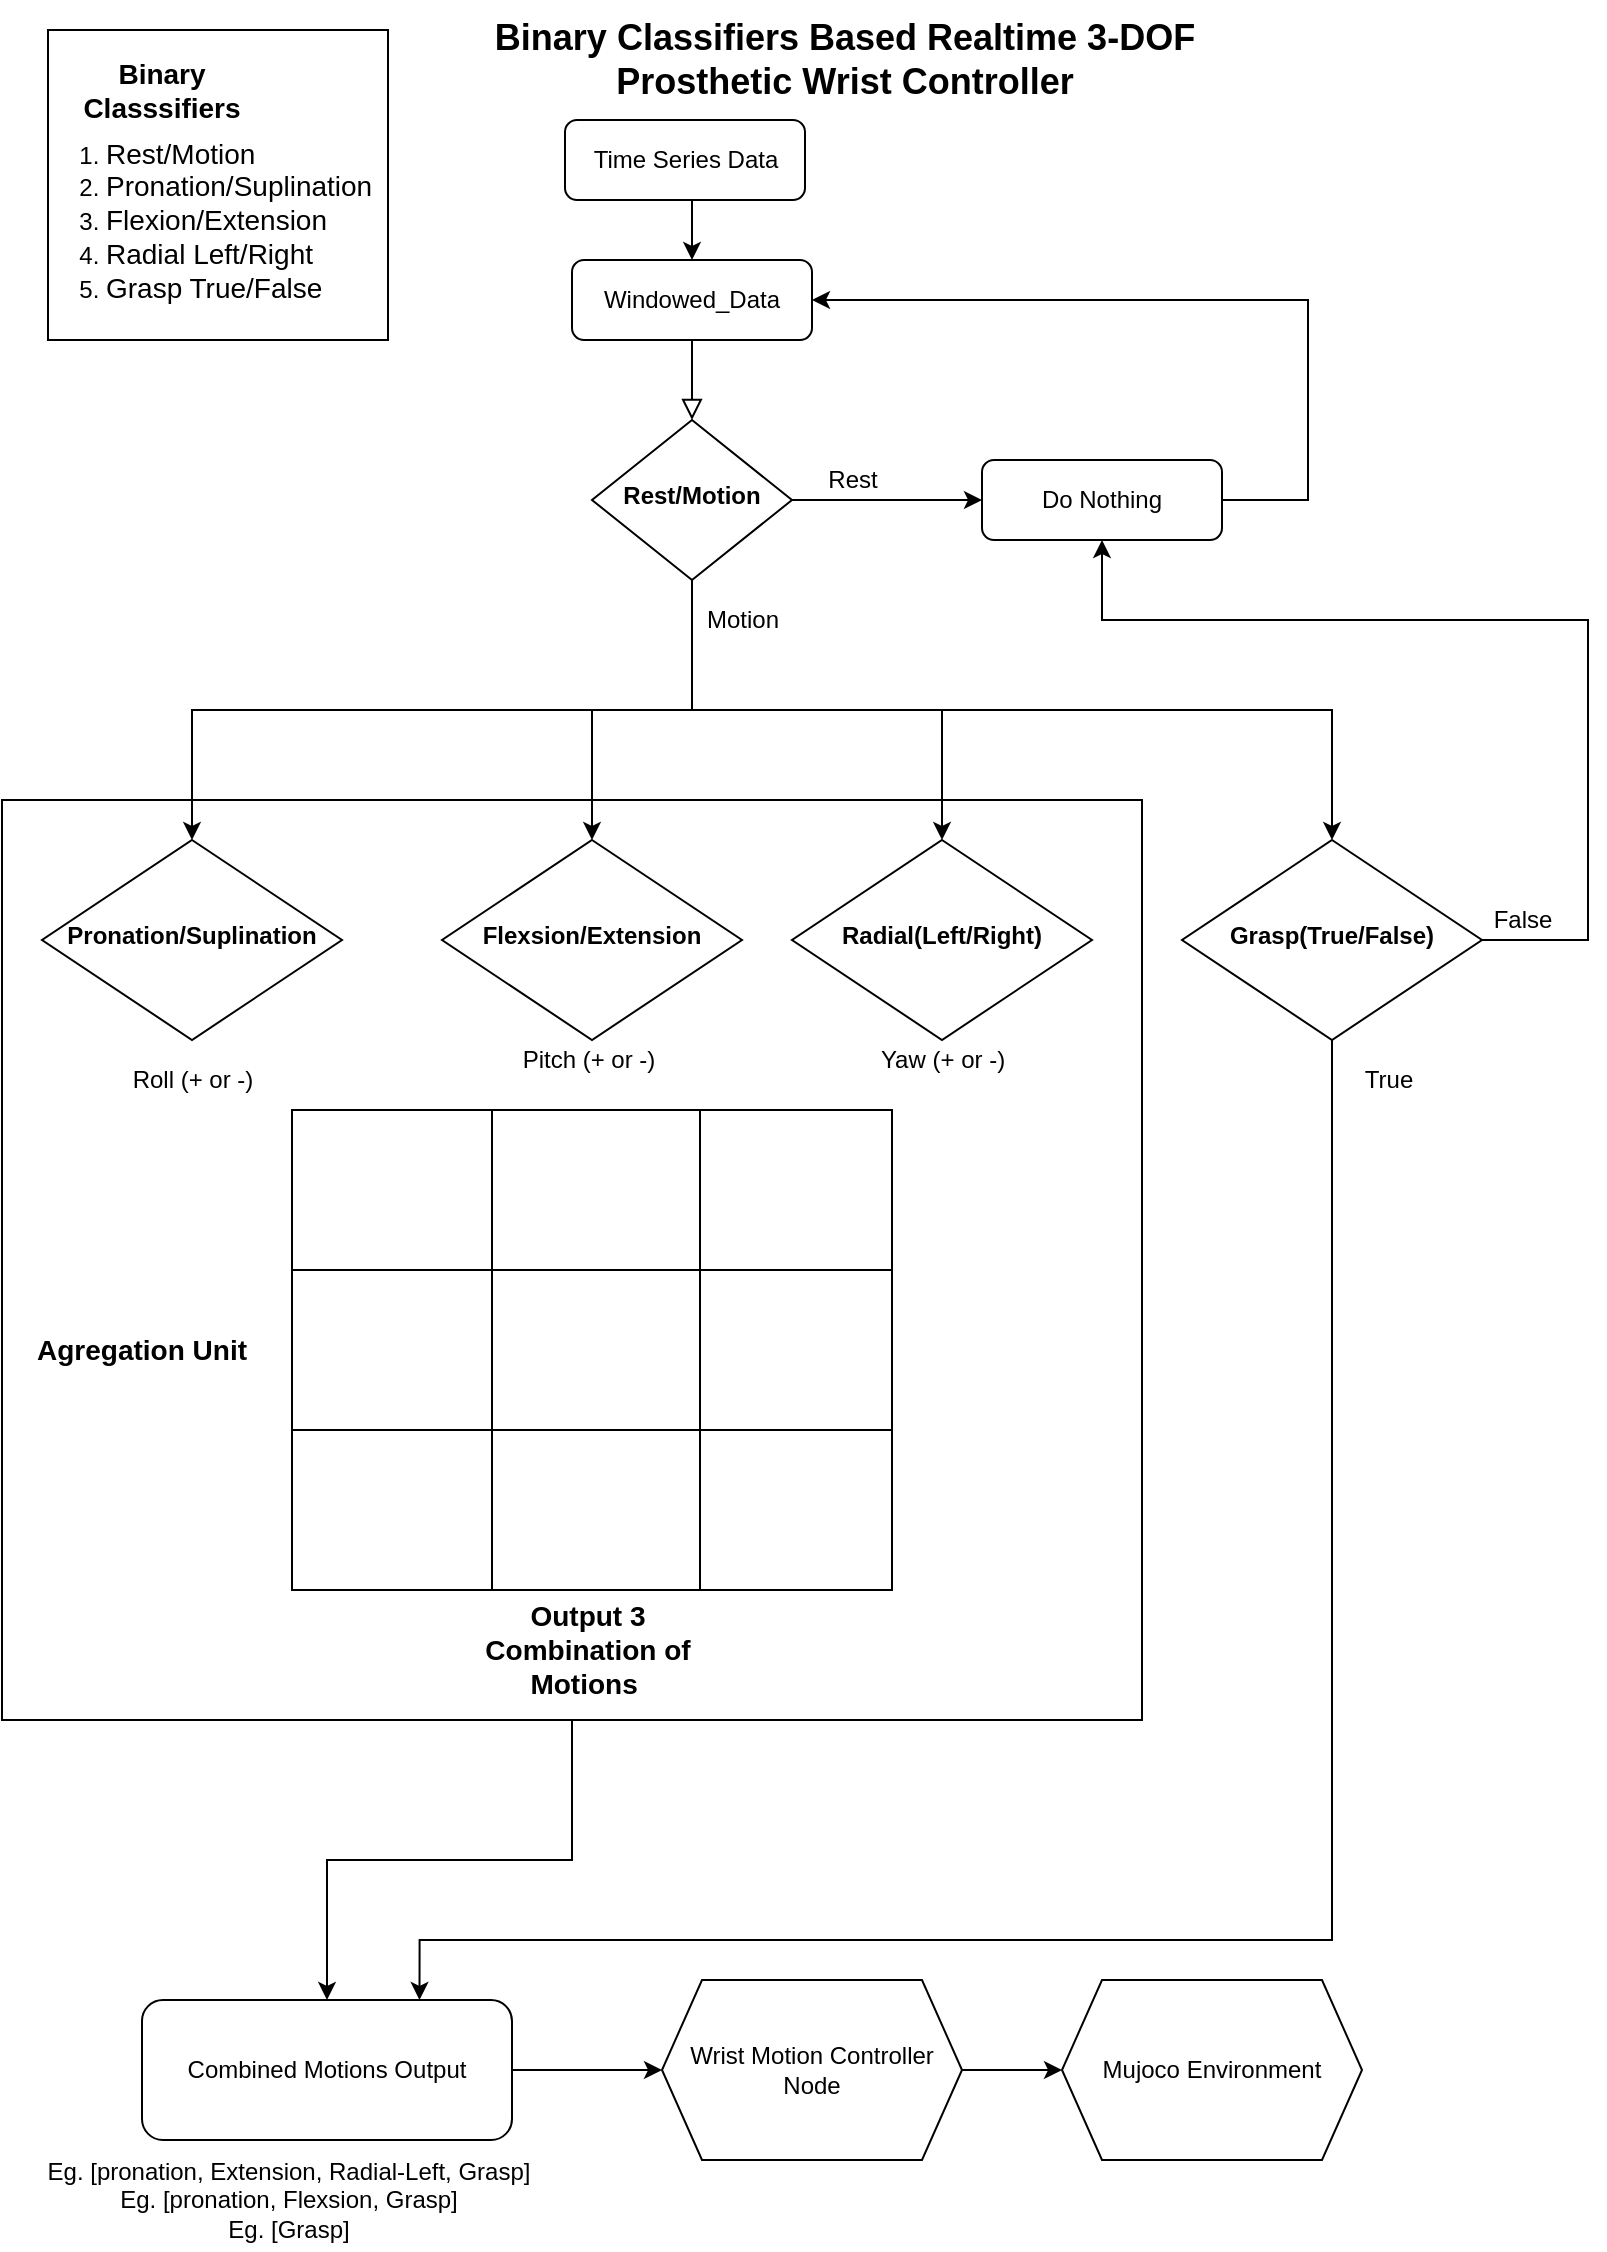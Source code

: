 <mxfile version="14.4.3" type="device"><diagram id="C5RBs43oDa-KdzZeNtuy" name="Page-1"><mxGraphModel dx="2153" dy="806" grid="1" gridSize="10" guides="1" tooltips="1" connect="1" arrows="1" fold="1" page="1" pageScale="1" pageWidth="827" pageHeight="1169" math="0" shadow="0"><root><mxCell id="WIyWlLk6GJQsqaUBKTNV-0"/><mxCell id="WIyWlLk6GJQsqaUBKTNV-1" parent="WIyWlLk6GJQsqaUBKTNV-0"/><mxCell id="ZrRxJLc6JGWThRttYLWp-42" value="" style="rounded=0;whiteSpace=wrap;html=1;" parent="WIyWlLk6GJQsqaUBKTNV-1" vertex="1"><mxGeometry x="-780" y="45" width="170" height="155" as="geometry"/></mxCell><mxCell id="ZrRxJLc6JGWThRttYLWp-28" style="edgeStyle=orthogonalEdgeStyle;rounded=0;orthogonalLoop=1;jettySize=auto;html=1;exitX=0.5;exitY=1;exitDx=0;exitDy=0;entryX=0.5;entryY=0;entryDx=0;entryDy=0;" parent="WIyWlLk6GJQsqaUBKTNV-1" source="ZrRxJLc6JGWThRttYLWp-22" target="ZrRxJLc6JGWThRttYLWp-30" edge="1"><mxGeometry relative="1" as="geometry"><mxPoint x="-528" y="1020" as="targetPoint"/></mxGeometry></mxCell><mxCell id="ZrRxJLc6JGWThRttYLWp-22" value="" style="rounded=0;whiteSpace=wrap;html=1;" parent="WIyWlLk6GJQsqaUBKTNV-1" vertex="1"><mxGeometry x="-803" y="430" width="570" height="460" as="geometry"/></mxCell><mxCell id="WIyWlLk6GJQsqaUBKTNV-2" value="" style="rounded=0;html=1;jettySize=auto;orthogonalLoop=1;fontSize=11;endArrow=block;endFill=0;endSize=8;strokeWidth=1;shadow=0;labelBackgroundColor=none;edgeStyle=orthogonalEdgeStyle;" parent="WIyWlLk6GJQsqaUBKTNV-1" source="WIyWlLk6GJQsqaUBKTNV-3" target="WIyWlLk6GJQsqaUBKTNV-6" edge="1"><mxGeometry relative="1" as="geometry"/></mxCell><mxCell id="WIyWlLk6GJQsqaUBKTNV-3" value="Windowed_Data" style="rounded=1;whiteSpace=wrap;html=1;fontSize=12;glass=0;strokeWidth=1;shadow=0;" parent="WIyWlLk6GJQsqaUBKTNV-1" vertex="1"><mxGeometry x="-518" y="160" width="120" height="40" as="geometry"/></mxCell><mxCell id="7menQv--AVhE3Wi1IumU-4" style="edgeStyle=orthogonalEdgeStyle;rounded=0;orthogonalLoop=1;jettySize=auto;html=1;exitX=0.5;exitY=1;exitDx=0;exitDy=0;entryX=0.5;entryY=0;entryDx=0;entryDy=0;" parent="WIyWlLk6GJQsqaUBKTNV-1" source="WIyWlLk6GJQsqaUBKTNV-6" target="7menQv--AVhE3Wi1IumU-11" edge="1"><mxGeometry relative="1" as="geometry"><mxPoint x="-713" y="450" as="targetPoint"/></mxGeometry></mxCell><mxCell id="7menQv--AVhE3Wi1IumU-6" style="edgeStyle=orthogonalEdgeStyle;rounded=0;orthogonalLoop=1;jettySize=auto;html=1;exitX=0.5;exitY=1;exitDx=0;exitDy=0;entryX=0.5;entryY=0;entryDx=0;entryDy=0;" parent="WIyWlLk6GJQsqaUBKTNV-1" source="WIyWlLk6GJQsqaUBKTNV-6" target="WIyWlLk6GJQsqaUBKTNV-10" edge="1"><mxGeometry relative="1" as="geometry"/></mxCell><mxCell id="7menQv--AVhE3Wi1IumU-9" style="edgeStyle=orthogonalEdgeStyle;rounded=0;orthogonalLoop=1;jettySize=auto;html=1;exitX=0.5;exitY=1;exitDx=0;exitDy=0;" parent="WIyWlLk6GJQsqaUBKTNV-1" source="WIyWlLk6GJQsqaUBKTNV-6" target="7menQv--AVhE3Wi1IumU-7" edge="1"><mxGeometry relative="1" as="geometry"/></mxCell><mxCell id="7menQv--AVhE3Wi1IumU-10" style="edgeStyle=orthogonalEdgeStyle;rounded=0;orthogonalLoop=1;jettySize=auto;html=1;exitX=0.5;exitY=1;exitDx=0;exitDy=0;entryX=0.5;entryY=0;entryDx=0;entryDy=0;" parent="WIyWlLk6GJQsqaUBKTNV-1" source="WIyWlLk6GJQsqaUBKTNV-6" target="7menQv--AVhE3Wi1IumU-8" edge="1"><mxGeometry relative="1" as="geometry"/></mxCell><mxCell id="ZrRxJLc6JGWThRttYLWp-47" style="edgeStyle=orthogonalEdgeStyle;rounded=0;orthogonalLoop=1;jettySize=auto;html=1;exitX=1;exitY=0.5;exitDx=0;exitDy=0;entryX=0;entryY=0.5;entryDx=0;entryDy=0;" parent="WIyWlLk6GJQsqaUBKTNV-1" source="WIyWlLk6GJQsqaUBKTNV-6" target="WIyWlLk6GJQsqaUBKTNV-7" edge="1"><mxGeometry relative="1" as="geometry"/></mxCell><mxCell id="WIyWlLk6GJQsqaUBKTNV-6" value="&lt;b&gt;Rest/Motion&lt;/b&gt;" style="rhombus;whiteSpace=wrap;html=1;shadow=0;fontFamily=Helvetica;fontSize=12;align=center;strokeWidth=1;spacing=6;spacingTop=-4;" parent="WIyWlLk6GJQsqaUBKTNV-1" vertex="1"><mxGeometry x="-508" y="240" width="100" height="80" as="geometry"/></mxCell><mxCell id="7menQv--AVhE3Wi1IumU-0" style="edgeStyle=orthogonalEdgeStyle;rounded=0;orthogonalLoop=1;jettySize=auto;html=1;exitX=1;exitY=0.5;exitDx=0;exitDy=0;entryX=1;entryY=0.5;entryDx=0;entryDy=0;" parent="WIyWlLk6GJQsqaUBKTNV-1" source="WIyWlLk6GJQsqaUBKTNV-7" target="WIyWlLk6GJQsqaUBKTNV-3" edge="1"><mxGeometry relative="1" as="geometry"><mxPoint x="-188" y="260" as="sourcePoint"/><Array as="points"><mxPoint x="-150" y="280"/><mxPoint x="-150" y="180"/></Array></mxGeometry></mxCell><mxCell id="WIyWlLk6GJQsqaUBKTNV-7" value="Do Nothing" style="rounded=1;whiteSpace=wrap;html=1;fontSize=12;glass=0;strokeWidth=1;shadow=0;" parent="WIyWlLk6GJQsqaUBKTNV-1" vertex="1"><mxGeometry x="-313" y="260" width="120" height="40" as="geometry"/></mxCell><mxCell id="WIyWlLk6GJQsqaUBKTNV-10" value="&lt;b&gt;Flexsion/Extension&lt;/b&gt;" style="rhombus;whiteSpace=wrap;html=1;shadow=0;fontFamily=Helvetica;fontSize=12;align=center;strokeWidth=1;spacing=6;spacingTop=-4;" parent="WIyWlLk6GJQsqaUBKTNV-1" vertex="1"><mxGeometry x="-583" y="450" width="150" height="100" as="geometry"/></mxCell><mxCell id="7menQv--AVhE3Wi1IumU-7" value="&lt;b&gt;Radial(Left/Right)&lt;/b&gt;" style="rhombus;whiteSpace=wrap;html=1;shadow=0;fontFamily=Helvetica;fontSize=12;align=center;strokeWidth=1;spacing=6;spacingTop=-4;" parent="WIyWlLk6GJQsqaUBKTNV-1" vertex="1"><mxGeometry x="-408" y="450" width="150" height="100" as="geometry"/></mxCell><mxCell id="ZrRxJLc6JGWThRttYLWp-33" style="edgeStyle=orthogonalEdgeStyle;rounded=0;orthogonalLoop=1;jettySize=auto;html=1;exitX=0.5;exitY=1;exitDx=0;exitDy=0;entryX=0.75;entryY=0;entryDx=0;entryDy=0;" parent="WIyWlLk6GJQsqaUBKTNV-1" source="7menQv--AVhE3Wi1IumU-8" target="ZrRxJLc6JGWThRttYLWp-30" edge="1"><mxGeometry relative="1" as="geometry"><Array as="points"><mxPoint x="-138" y="1000"/><mxPoint x="-594" y="1000"/></Array></mxGeometry></mxCell><mxCell id="ZrRxJLc6JGWThRttYLWp-48" style="edgeStyle=orthogonalEdgeStyle;rounded=0;orthogonalLoop=1;jettySize=auto;html=1;exitX=1;exitY=0.5;exitDx=0;exitDy=0;entryX=0.5;entryY=1;entryDx=0;entryDy=0;" parent="WIyWlLk6GJQsqaUBKTNV-1" source="7menQv--AVhE3Wi1IumU-8" target="WIyWlLk6GJQsqaUBKTNV-7" edge="1"><mxGeometry relative="1" as="geometry"><Array as="points"><mxPoint x="-10" y="500"/><mxPoint x="-10" y="340"/><mxPoint x="-253" y="340"/></Array></mxGeometry></mxCell><mxCell id="7menQv--AVhE3Wi1IumU-8" value="&lt;b&gt;Grasp(True/False)&lt;/b&gt;" style="rhombus;whiteSpace=wrap;html=1;shadow=0;fontFamily=Helvetica;fontSize=12;align=center;strokeWidth=1;spacing=6;spacingTop=-4;" parent="WIyWlLk6GJQsqaUBKTNV-1" vertex="1"><mxGeometry x="-213" y="450" width="150" height="100" as="geometry"/></mxCell><mxCell id="7menQv--AVhE3Wi1IumU-11" value="&lt;b&gt;Pronation/Suplination&lt;/b&gt;" style="rhombus;whiteSpace=wrap;html=1;shadow=0;fontFamily=Helvetica;fontSize=12;align=center;strokeWidth=1;spacing=6;spacingTop=-4;" parent="WIyWlLk6GJQsqaUBKTNV-1" vertex="1"><mxGeometry x="-783" y="450" width="150" height="100" as="geometry"/></mxCell><mxCell id="7menQv--AVhE3Wi1IumU-38" value="" style="shape=table;html=1;whiteSpace=wrap;startSize=0;container=1;collapsible=0;childLayout=tableLayout;" parent="WIyWlLk6GJQsqaUBKTNV-1" vertex="1"><mxGeometry x="-658" y="585" width="300" height="240" as="geometry"/></mxCell><mxCell id="7menQv--AVhE3Wi1IumU-39" value="" style="shape=partialRectangle;html=1;whiteSpace=wrap;collapsible=0;dropTarget=0;pointerEvents=0;fillColor=none;top=0;left=0;bottom=0;right=0;points=[[0,0.5],[1,0.5]];portConstraint=eastwest;" parent="7menQv--AVhE3Wi1IumU-38" vertex="1"><mxGeometry width="300" height="80" as="geometry"/></mxCell><mxCell id="7menQv--AVhE3Wi1IumU-40" value="" style="shape=partialRectangle;html=1;whiteSpace=wrap;connectable=0;fillColor=none;top=0;left=0;bottom=0;right=0;overflow=hidden;" parent="7menQv--AVhE3Wi1IumU-39" vertex="1"><mxGeometry width="100" height="80" as="geometry"/></mxCell><mxCell id="7menQv--AVhE3Wi1IumU-41" value="" style="shape=partialRectangle;html=1;whiteSpace=wrap;connectable=0;fillColor=none;top=0;left=0;bottom=0;right=0;overflow=hidden;" parent="7menQv--AVhE3Wi1IumU-39" vertex="1"><mxGeometry x="100" width="104" height="80" as="geometry"/></mxCell><mxCell id="7menQv--AVhE3Wi1IumU-42" value="" style="shape=partialRectangle;html=1;whiteSpace=wrap;connectable=0;fillColor=none;top=0;left=0;bottom=0;right=0;overflow=hidden;" parent="7menQv--AVhE3Wi1IumU-39" vertex="1"><mxGeometry x="204" width="96" height="80" as="geometry"/></mxCell><mxCell id="7menQv--AVhE3Wi1IumU-43" value="" style="shape=partialRectangle;html=1;whiteSpace=wrap;collapsible=0;dropTarget=0;pointerEvents=0;fillColor=none;top=0;left=0;bottom=0;right=0;points=[[0,0.5],[1,0.5]];portConstraint=eastwest;" parent="7menQv--AVhE3Wi1IumU-38" vertex="1"><mxGeometry y="80" width="300" height="80" as="geometry"/></mxCell><mxCell id="7menQv--AVhE3Wi1IumU-44" value="" style="shape=partialRectangle;html=1;whiteSpace=wrap;connectable=0;fillColor=none;top=0;left=0;bottom=0;right=0;overflow=hidden;" parent="7menQv--AVhE3Wi1IumU-43" vertex="1"><mxGeometry width="100" height="80" as="geometry"/></mxCell><mxCell id="7menQv--AVhE3Wi1IumU-45" value="" style="shape=partialRectangle;html=1;whiteSpace=wrap;connectable=0;fillColor=none;top=0;left=0;bottom=0;right=0;overflow=hidden;" parent="7menQv--AVhE3Wi1IumU-43" vertex="1"><mxGeometry x="100" width="104" height="80" as="geometry"/></mxCell><mxCell id="7menQv--AVhE3Wi1IumU-46" value="" style="shape=partialRectangle;html=1;whiteSpace=wrap;connectable=0;fillColor=none;top=0;left=0;bottom=0;right=0;overflow=hidden;" parent="7menQv--AVhE3Wi1IumU-43" vertex="1"><mxGeometry x="204" width="96" height="80" as="geometry"/></mxCell><mxCell id="7menQv--AVhE3Wi1IumU-47" value="" style="shape=partialRectangle;html=1;whiteSpace=wrap;collapsible=0;dropTarget=0;pointerEvents=0;fillColor=none;top=0;left=0;bottom=0;right=0;points=[[0,0.5],[1,0.5]];portConstraint=eastwest;" parent="7menQv--AVhE3Wi1IumU-38" vertex="1"><mxGeometry y="160" width="300" height="80" as="geometry"/></mxCell><mxCell id="7menQv--AVhE3Wi1IumU-48" value="" style="shape=partialRectangle;html=1;whiteSpace=wrap;connectable=0;fillColor=none;top=0;left=0;bottom=0;right=0;overflow=hidden;" parent="7menQv--AVhE3Wi1IumU-47" vertex="1"><mxGeometry width="100" height="80" as="geometry"/></mxCell><mxCell id="7menQv--AVhE3Wi1IumU-49" value="" style="shape=partialRectangle;html=1;whiteSpace=wrap;connectable=0;fillColor=none;top=0;left=0;bottom=0;right=0;overflow=hidden;" parent="7menQv--AVhE3Wi1IumU-47" vertex="1"><mxGeometry x="100" width="104" height="80" as="geometry"/></mxCell><mxCell id="7menQv--AVhE3Wi1IumU-50" value="" style="shape=partialRectangle;html=1;whiteSpace=wrap;connectable=0;fillColor=none;top=0;left=0;bottom=0;right=0;overflow=hidden;" parent="7menQv--AVhE3Wi1IumU-47" vertex="1"><mxGeometry x="204" width="96" height="80" as="geometry"/></mxCell><mxCell id="7menQv--AVhE3Wi1IumU-61" value="Motion" style="text;html=1;align=center;verticalAlign=middle;resizable=0;points=[];autosize=1;" parent="WIyWlLk6GJQsqaUBKTNV-1" vertex="1"><mxGeometry x="-458" y="330" width="50" height="20" as="geometry"/></mxCell><mxCell id="ZrRxJLc6JGWThRttYLWp-24" value="&lt;b&gt;&lt;font style=&quot;font-size: 14px&quot;&gt;Binary Classsifiers&lt;/font&gt;&lt;/b&gt;" style="text;html=1;strokeColor=none;fillColor=none;align=center;verticalAlign=middle;whiteSpace=wrap;rounded=0;" parent="WIyWlLk6GJQsqaUBKTNV-1" vertex="1"><mxGeometry x="-783" y="70" width="120" height="10" as="geometry"/></mxCell><mxCell id="ZrRxJLc6JGWThRttYLWp-25" value="&lt;b&gt;&lt;font style=&quot;font-size: 14px&quot;&gt;Agregation Unit&lt;/font&gt;&lt;/b&gt;" style="text;html=1;strokeColor=none;fillColor=none;align=center;verticalAlign=middle;whiteSpace=wrap;rounded=0;" parent="WIyWlLk6GJQsqaUBKTNV-1" vertex="1"><mxGeometry x="-793" y="700" width="120" height="10" as="geometry"/></mxCell><mxCell id="ZrRxJLc6JGWThRttYLWp-26" value="False" style="text;html=1;align=center;verticalAlign=middle;resizable=0;points=[];autosize=1;" parent="WIyWlLk6GJQsqaUBKTNV-1" vertex="1"><mxGeometry x="-63" y="480" width="40" height="20" as="geometry"/></mxCell><mxCell id="ZrRxJLc6JGWThRttYLWp-27" value="True" style="text;html=1;align=center;verticalAlign=middle;resizable=0;points=[];autosize=1;" parent="WIyWlLk6GJQsqaUBKTNV-1" vertex="1"><mxGeometry x="-130" y="560" width="40" height="20" as="geometry"/></mxCell><mxCell id="ZrRxJLc6JGWThRttYLWp-32" style="edgeStyle=orthogonalEdgeStyle;rounded=0;orthogonalLoop=1;jettySize=auto;html=1;exitX=1;exitY=0.5;exitDx=0;exitDy=0;entryX=0;entryY=0.5;entryDx=0;entryDy=0;" parent="WIyWlLk6GJQsqaUBKTNV-1" source="ZrRxJLc6JGWThRttYLWp-30" target="ZrRxJLc6JGWThRttYLWp-31" edge="1"><mxGeometry relative="1" as="geometry"/></mxCell><mxCell id="ZrRxJLc6JGWThRttYLWp-30" value="Combined Motions Output" style="rounded=1;whiteSpace=wrap;html=1;" parent="WIyWlLk6GJQsqaUBKTNV-1" vertex="1"><mxGeometry x="-733" y="1030" width="185" height="70" as="geometry"/></mxCell><mxCell id="ZrRxJLc6JGWThRttYLWp-35" style="edgeStyle=orthogonalEdgeStyle;rounded=0;orthogonalLoop=1;jettySize=auto;html=1;exitX=1;exitY=0.5;exitDx=0;exitDy=0;entryX=0;entryY=0.5;entryDx=0;entryDy=0;" parent="WIyWlLk6GJQsqaUBKTNV-1" source="ZrRxJLc6JGWThRttYLWp-31" target="ZrRxJLc6JGWThRttYLWp-34" edge="1"><mxGeometry relative="1" as="geometry"/></mxCell><mxCell id="ZrRxJLc6JGWThRttYLWp-31" value="Wrist Motion Controller Node" style="shape=hexagon;perimeter=hexagonPerimeter2;whiteSpace=wrap;html=1;fixedSize=1;" parent="WIyWlLk6GJQsqaUBKTNV-1" vertex="1"><mxGeometry x="-473" y="1020" width="150" height="90" as="geometry"/></mxCell><mxCell id="ZrRxJLc6JGWThRttYLWp-34" value="Mujoco Environment" style="shape=hexagon;perimeter=hexagonPerimeter2;whiteSpace=wrap;html=1;fixedSize=1;" parent="WIyWlLk6GJQsqaUBKTNV-1" vertex="1"><mxGeometry x="-273" y="1020" width="150" height="90" as="geometry"/></mxCell><mxCell id="ZrRxJLc6JGWThRttYLWp-36" style="edgeStyle=orthogonalEdgeStyle;rounded=0;orthogonalLoop=1;jettySize=auto;html=1;exitX=0.5;exitY=1;exitDx=0;exitDy=0;" parent="WIyWlLk6GJQsqaUBKTNV-1" source="ZrRxJLc6JGWThRttYLWp-22" target="ZrRxJLc6JGWThRttYLWp-22" edge="1"><mxGeometry relative="1" as="geometry"/></mxCell><mxCell id="ZrRxJLc6JGWThRttYLWp-37" value="&lt;b&gt;&lt;font style=&quot;font-size: 14px&quot;&gt;Output 3 Combination of Motions&amp;nbsp;&lt;/font&gt;&lt;/b&gt;" style="text;html=1;strokeColor=none;fillColor=none;align=center;verticalAlign=middle;whiteSpace=wrap;rounded=0;" parent="WIyWlLk6GJQsqaUBKTNV-1" vertex="1"><mxGeometry x="-570" y="850" width="120" height="10" as="geometry"/></mxCell><mxCell id="ZrRxJLc6JGWThRttYLWp-39" value="&lt;b&gt;&lt;font style=&quot;font-size: 18px&quot;&gt;Binary Classifiers Based Realtime 3-DOF Prosthetic Wrist Controller&lt;/font&gt;&lt;/b&gt;" style="text;html=1;strokeColor=none;fillColor=none;align=center;verticalAlign=middle;whiteSpace=wrap;rounded=0;" parent="WIyWlLk6GJQsqaUBKTNV-1" vertex="1"><mxGeometry x="-583" y="30" width="403" height="60" as="geometry"/></mxCell><mxCell id="ZrRxJLc6JGWThRttYLWp-40" value="&lt;ol&gt;&lt;li&gt;&lt;font style=&quot;font-size: 14px&quot;&gt;Rest/Motion&lt;/font&gt;&lt;/li&gt;&lt;li&gt;&lt;font style=&quot;font-size: 14px&quot;&gt;Pronation/Suplination&lt;/font&gt;&lt;/li&gt;&lt;li&gt;&lt;font style=&quot;font-size: 14px&quot;&gt;Flexion/Extension&lt;/font&gt;&lt;/li&gt;&lt;li&gt;&lt;font style=&quot;font-size: 14px&quot;&gt;Radial Left/Right&lt;/font&gt;&lt;/li&gt;&lt;li&gt;&lt;font style=&quot;font-size: 14px&quot;&gt;Grasp True/False&lt;/font&gt;&lt;/li&gt;&lt;/ol&gt;" style="text;html=1;align=left;verticalAlign=middle;resizable=0;points=[];autosize=1;" parent="WIyWlLk6GJQsqaUBKTNV-1" vertex="1"><mxGeometry x="-793" y="90" width="190" height="100" as="geometry"/></mxCell><mxCell id="ZrRxJLc6JGWThRttYLWp-45" style="edgeStyle=orthogonalEdgeStyle;rounded=0;orthogonalLoop=1;jettySize=auto;html=1;exitX=0.5;exitY=1;exitDx=0;exitDy=0;entryX=0.5;entryY=0;entryDx=0;entryDy=0;" parent="WIyWlLk6GJQsqaUBKTNV-1" source="ZrRxJLc6JGWThRttYLWp-44" target="WIyWlLk6GJQsqaUBKTNV-3" edge="1"><mxGeometry relative="1" as="geometry"/></mxCell><mxCell id="ZrRxJLc6JGWThRttYLWp-44" value="Time Series Data" style="rounded=1;whiteSpace=wrap;html=1;fontSize=12;glass=0;strokeWidth=1;shadow=0;" parent="WIyWlLk6GJQsqaUBKTNV-1" vertex="1"><mxGeometry x="-521.5" y="90" width="120" height="40" as="geometry"/></mxCell><mxCell id="ZrRxJLc6JGWThRttYLWp-46" value="Rest" style="text;html=1;align=center;verticalAlign=middle;resizable=0;points=[];autosize=1;" parent="WIyWlLk6GJQsqaUBKTNV-1" vertex="1"><mxGeometry x="-398" y="260" width="40" height="20" as="geometry"/></mxCell><mxCell id="T6_tyrXEUqY-ia3hkdOS-0" value="Roll (+ or -)" style="text;html=1;align=center;verticalAlign=middle;resizable=0;points=[];autosize=1;" parent="WIyWlLk6GJQsqaUBKTNV-1" vertex="1"><mxGeometry x="-748" y="560" width="80" height="20" as="geometry"/></mxCell><mxCell id="T6_tyrXEUqY-ia3hkdOS-1" value="Pitch (+ or -)" style="text;html=1;align=center;verticalAlign=middle;resizable=0;points=[];autosize=1;" parent="WIyWlLk6GJQsqaUBKTNV-1" vertex="1"><mxGeometry x="-550" y="550" width="80" height="20" as="geometry"/></mxCell><mxCell id="T6_tyrXEUqY-ia3hkdOS-2" value="Yaw (+ or -)" style="text;html=1;align=center;verticalAlign=middle;resizable=0;points=[];autosize=1;" parent="WIyWlLk6GJQsqaUBKTNV-1" vertex="1"><mxGeometry x="-373" y="550" width="80" height="20" as="geometry"/></mxCell><mxCell id="T6_tyrXEUqY-ia3hkdOS-3" value="Eg. [pronation, Extension, Radial-Left, Grasp]&lt;br&gt;Eg. [pronation, Flexsion, Grasp]&lt;br&gt;Eg. [Grasp]" style="text;html=1;align=center;verticalAlign=middle;resizable=0;points=[];autosize=1;" parent="WIyWlLk6GJQsqaUBKTNV-1" vertex="1"><mxGeometry x="-790" y="1105" width="260" height="50" as="geometry"/></mxCell></root></mxGraphModel></diagram></mxfile>